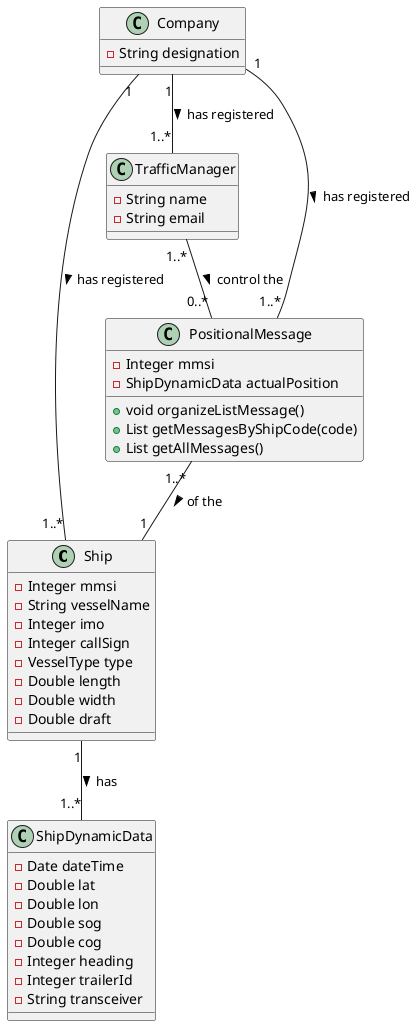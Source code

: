 @startuml
'Created by Danilton 1191240

class Ship {
    -Integer mmsi
    -String vesselName
    -Integer imo
    -Integer callSign
    -VesselType type
    -Double length
    -Double width
    -Double draft
}
class TrafficManager{
  -String name
  -String email
}

class Company {
  -String designation
}

class ShipDynamicData {
    -Date dateTime
    -Double lat
    -Double lon
    -Double sog
    -Double cog
    -Integer heading
    -Integer trailerId
    -String transceiver
}

class PositionalMessage {
   -Integer mmsi
   -ShipDynamicData actualPosition
   +void organizeListMessage()
   +List getMessagesByShipCode(code)
   +List getAllMessages()
}

Company "1" -- "1..*" TrafficManager : has registered >
Company "1" -- "1..*" Ship : has registered >
Company "1" -- "1..*" PositionalMessage : has registered >
Ship "1" -- "1..*" ShipDynamicData : has >
TrafficManager "1..*" -- "0..*" PositionalMessage : control the >
PositionalMessage "1..*" -- "1" Ship : of the >



@enduml

